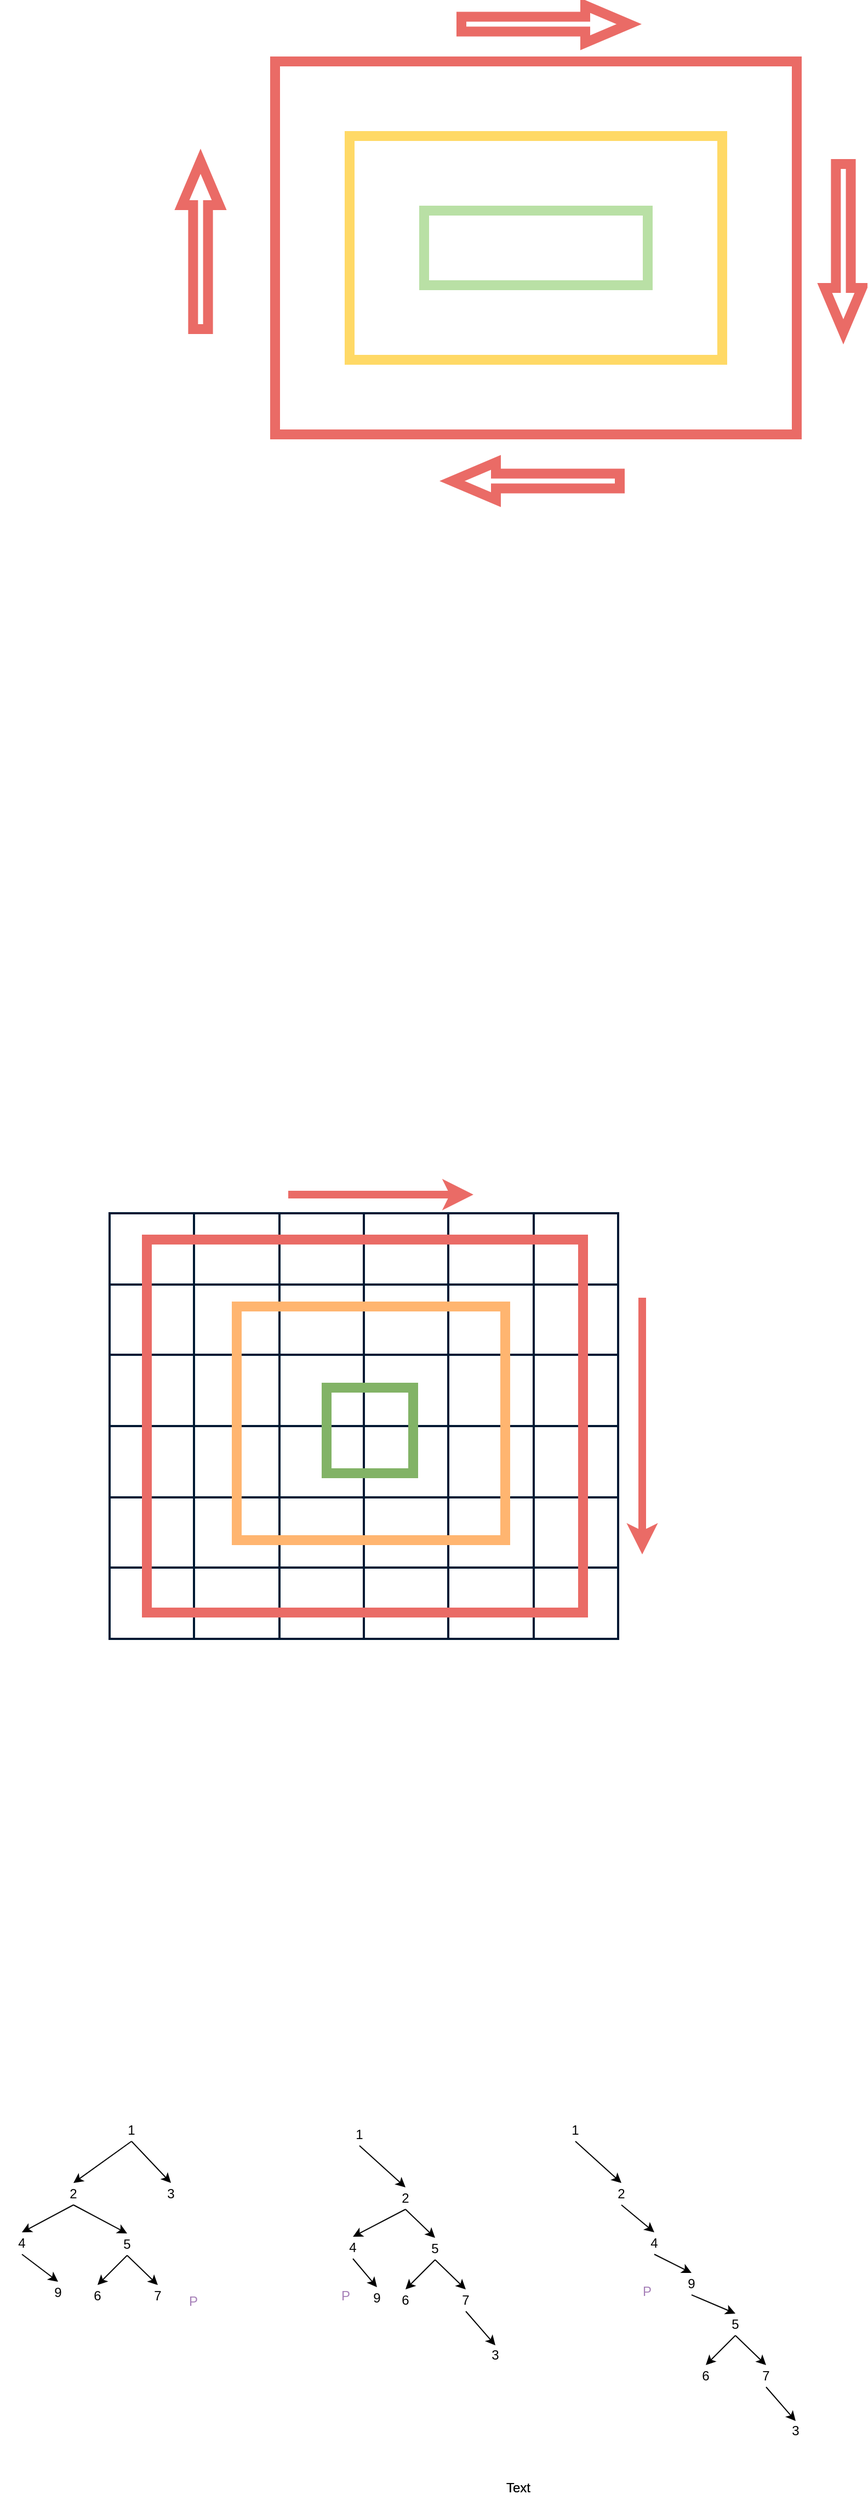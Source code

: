 <mxfile version="15.2.9" type="github">
  <diagram id="U9qS648LNUdXtWwY6QcD" name="Page-1">
    <mxGraphModel dx="1038" dy="547" grid="0" gridSize="17" guides="1" tooltips="1" connect="1" arrows="1" fold="1" page="1" pageScale="1" pageWidth="827" pageHeight="1169" math="0" shadow="0">
      <root>
        <mxCell id="0" />
        <mxCell id="1" parent="0" />
        <mxCell id="KkrfMwuoCl2bvRBsmuHm-3" value="" style="rounded=0;whiteSpace=wrap;html=1;fillColor=none;strokeWidth=9;strokeColor=#EA6B66;" parent="1" vertex="1">
          <mxGeometry x="306" y="170" width="476" height="340" as="geometry" />
        </mxCell>
        <mxCell id="KkrfMwuoCl2bvRBsmuHm-4" value="" style="rounded=0;whiteSpace=wrap;html=1;fillColor=none;strokeWidth=9;strokeColor=#FFD966;" parent="1" vertex="1">
          <mxGeometry x="374" y="238" width="340" height="204" as="geometry" />
        </mxCell>
        <mxCell id="KkrfMwuoCl2bvRBsmuHm-5" value="" style="rounded=0;whiteSpace=wrap;html=1;fillColor=none;strokeWidth=9;strokeColor=#B9E0A5;" parent="1" vertex="1">
          <mxGeometry x="442" y="306" width="204" height="68" as="geometry" />
        </mxCell>
        <mxCell id="KkrfMwuoCl2bvRBsmuHm-6" value="" style="html=1;shadow=0;dashed=0;align=center;verticalAlign=middle;shape=mxgraph.arrows2.arrow;dy=0.6;dx=40;notch=0;strokeWidth=9;fillColor=none;strokeColor=#EA6B66;" parent="1" vertex="1">
          <mxGeometry x="476" y="119" width="153" height="34" as="geometry" />
        </mxCell>
        <mxCell id="KkrfMwuoCl2bvRBsmuHm-7" value="" style="html=1;shadow=0;dashed=0;align=center;verticalAlign=middle;shape=mxgraph.arrows2.arrow;dy=0.6;dx=40;notch=0;strokeWidth=9;fillColor=none;strokeColor=#EA6B66;rotation=90;" parent="1" vertex="1">
          <mxGeometry x="748" y="323" width="153" height="34" as="geometry" />
        </mxCell>
        <mxCell id="KkrfMwuoCl2bvRBsmuHm-8" value="" style="html=1;shadow=0;dashed=0;align=center;verticalAlign=middle;shape=mxgraph.arrows2.arrow;dy=0.6;dx=40;notch=0;strokeWidth=9;fillColor=none;strokeColor=#EA6B66;rotation=90;direction=south;" parent="1" vertex="1">
          <mxGeometry x="527" y="476" width="34" height="153" as="geometry" />
        </mxCell>
        <mxCell id="KkrfMwuoCl2bvRBsmuHm-9" value="" style="html=1;shadow=0;dashed=0;align=center;verticalAlign=middle;shape=mxgraph.arrows2.arrow;dy=0.6;dx=40;notch=0;strokeWidth=9;fillColor=none;strokeColor=#EA6B66;rotation=-180;direction=south;" parent="1" vertex="1">
          <mxGeometry x="221" y="261" width="34" height="153" as="geometry" />
        </mxCell>
        <mxCell id="KkrfMwuoCl2bvRBsmuHm-11" value="" style="shape=table;html=1;whiteSpace=wrap;startSize=0;container=1;collapsible=0;childLayout=tableLayout;strokeWidth=2;fillColor=none;strokeColor=#001933;" parent="1" vertex="1">
          <mxGeometry x="155" y="1220" width="232" height="194" as="geometry" />
        </mxCell>
        <mxCell id="KkrfMwuoCl2bvRBsmuHm-12" value="" style="shape=partialRectangle;html=1;whiteSpace=wrap;collapsible=0;dropTarget=0;pointerEvents=0;fillColor=none;top=0;left=0;bottom=0;right=0;points=[[0,0.5],[1,0.5]];portConstraint=eastwest;" parent="KkrfMwuoCl2bvRBsmuHm-11" vertex="1">
          <mxGeometry width="232" height="65" as="geometry" />
        </mxCell>
        <mxCell id="KkrfMwuoCl2bvRBsmuHm-13" value="" style="shape=partialRectangle;html=1;whiteSpace=wrap;connectable=0;fillColor=none;top=0;left=0;bottom=0;right=0;overflow=hidden;pointerEvents=1;" parent="KkrfMwuoCl2bvRBsmuHm-12" vertex="1">
          <mxGeometry width="77" height="65" as="geometry" />
        </mxCell>
        <mxCell id="KkrfMwuoCl2bvRBsmuHm-14" value="" style="shape=partialRectangle;html=1;whiteSpace=wrap;connectable=0;fillColor=none;top=0;left=0;bottom=0;right=0;overflow=hidden;pointerEvents=1;" parent="KkrfMwuoCl2bvRBsmuHm-12" vertex="1">
          <mxGeometry x="77" width="78" height="65" as="geometry" />
        </mxCell>
        <mxCell id="KkrfMwuoCl2bvRBsmuHm-15" value="" style="shape=partialRectangle;html=1;whiteSpace=wrap;connectable=0;fillColor=none;top=0;left=0;bottom=0;right=0;overflow=hidden;pointerEvents=1;" parent="KkrfMwuoCl2bvRBsmuHm-12" vertex="1">
          <mxGeometry x="155" width="77" height="65" as="geometry" />
        </mxCell>
        <mxCell id="KkrfMwuoCl2bvRBsmuHm-16" value="" style="shape=partialRectangle;html=1;whiteSpace=wrap;collapsible=0;dropTarget=0;pointerEvents=0;fillColor=none;top=0;left=0;bottom=0;right=0;points=[[0,0.5],[1,0.5]];portConstraint=eastwest;" parent="KkrfMwuoCl2bvRBsmuHm-11" vertex="1">
          <mxGeometry y="65" width="232" height="64" as="geometry" />
        </mxCell>
        <mxCell id="KkrfMwuoCl2bvRBsmuHm-17" value="" style="shape=partialRectangle;html=1;whiteSpace=wrap;connectable=0;fillColor=none;top=0;left=0;bottom=0;right=0;overflow=hidden;pointerEvents=1;" parent="KkrfMwuoCl2bvRBsmuHm-16" vertex="1">
          <mxGeometry width="77" height="64" as="geometry" />
        </mxCell>
        <mxCell id="KkrfMwuoCl2bvRBsmuHm-18" value="" style="shape=partialRectangle;html=1;whiteSpace=wrap;connectable=0;fillColor=none;top=0;left=0;bottom=0;right=0;overflow=hidden;pointerEvents=1;" parent="KkrfMwuoCl2bvRBsmuHm-16" vertex="1">
          <mxGeometry x="77" width="78" height="64" as="geometry" />
        </mxCell>
        <mxCell id="KkrfMwuoCl2bvRBsmuHm-19" value="" style="shape=partialRectangle;html=1;whiteSpace=wrap;connectable=0;fillColor=none;top=0;left=0;bottom=0;right=0;overflow=hidden;pointerEvents=1;" parent="KkrfMwuoCl2bvRBsmuHm-16" vertex="1">
          <mxGeometry x="155" width="77" height="64" as="geometry" />
        </mxCell>
        <mxCell id="KkrfMwuoCl2bvRBsmuHm-20" value="" style="shape=partialRectangle;html=1;whiteSpace=wrap;collapsible=0;dropTarget=0;pointerEvents=0;fillColor=none;top=0;left=0;bottom=0;right=0;points=[[0,0.5],[1,0.5]];portConstraint=eastwest;" parent="KkrfMwuoCl2bvRBsmuHm-11" vertex="1">
          <mxGeometry y="129" width="232" height="65" as="geometry" />
        </mxCell>
        <mxCell id="KkrfMwuoCl2bvRBsmuHm-21" value="" style="shape=partialRectangle;html=1;whiteSpace=wrap;connectable=0;fillColor=none;top=0;left=0;bottom=0;right=0;overflow=hidden;pointerEvents=1;" parent="KkrfMwuoCl2bvRBsmuHm-20" vertex="1">
          <mxGeometry width="77" height="65" as="geometry" />
        </mxCell>
        <mxCell id="KkrfMwuoCl2bvRBsmuHm-22" value="" style="shape=partialRectangle;html=1;whiteSpace=wrap;connectable=0;fillColor=none;top=0;left=0;bottom=0;right=0;overflow=hidden;pointerEvents=1;" parent="KkrfMwuoCl2bvRBsmuHm-20" vertex="1">
          <mxGeometry x="77" width="78" height="65" as="geometry" />
        </mxCell>
        <mxCell id="KkrfMwuoCl2bvRBsmuHm-23" value="" style="shape=partialRectangle;html=1;whiteSpace=wrap;connectable=0;fillColor=none;top=0;left=0;bottom=0;right=0;overflow=hidden;pointerEvents=1;" parent="KkrfMwuoCl2bvRBsmuHm-20" vertex="1">
          <mxGeometry x="155" width="77" height="65" as="geometry" />
        </mxCell>
        <mxCell id="KkrfMwuoCl2bvRBsmuHm-24" value="" style="shape=table;html=1;whiteSpace=wrap;startSize=0;container=1;collapsible=0;childLayout=tableLayout;strokeWidth=2;fillColor=none;strokeColor=#001933;" parent="1" vertex="1">
          <mxGeometry x="387" y="1220" width="232" height="194" as="geometry" />
        </mxCell>
        <mxCell id="KkrfMwuoCl2bvRBsmuHm-25" value="" style="shape=partialRectangle;html=1;whiteSpace=wrap;collapsible=0;dropTarget=0;pointerEvents=0;fillColor=none;top=0;left=0;bottom=0;right=0;points=[[0,0.5],[1,0.5]];portConstraint=eastwest;" parent="KkrfMwuoCl2bvRBsmuHm-24" vertex="1">
          <mxGeometry width="232" height="65" as="geometry" />
        </mxCell>
        <mxCell id="KkrfMwuoCl2bvRBsmuHm-26" value="" style="shape=partialRectangle;html=1;whiteSpace=wrap;connectable=0;fillColor=none;top=0;left=0;bottom=0;right=0;overflow=hidden;pointerEvents=1;" parent="KkrfMwuoCl2bvRBsmuHm-25" vertex="1">
          <mxGeometry width="77" height="65" as="geometry" />
        </mxCell>
        <mxCell id="KkrfMwuoCl2bvRBsmuHm-27" value="" style="shape=partialRectangle;html=1;whiteSpace=wrap;connectable=0;fillColor=none;top=0;left=0;bottom=0;right=0;overflow=hidden;pointerEvents=1;" parent="KkrfMwuoCl2bvRBsmuHm-25" vertex="1">
          <mxGeometry x="77" width="78" height="65" as="geometry" />
        </mxCell>
        <mxCell id="KkrfMwuoCl2bvRBsmuHm-28" value="" style="shape=partialRectangle;html=1;whiteSpace=wrap;connectable=0;fillColor=none;top=0;left=0;bottom=0;right=0;overflow=hidden;pointerEvents=1;" parent="KkrfMwuoCl2bvRBsmuHm-25" vertex="1">
          <mxGeometry x="155" width="77" height="65" as="geometry" />
        </mxCell>
        <mxCell id="KkrfMwuoCl2bvRBsmuHm-29" value="" style="shape=partialRectangle;html=1;whiteSpace=wrap;collapsible=0;dropTarget=0;pointerEvents=0;fillColor=none;top=0;left=0;bottom=0;right=0;points=[[0,0.5],[1,0.5]];portConstraint=eastwest;" parent="KkrfMwuoCl2bvRBsmuHm-24" vertex="1">
          <mxGeometry y="65" width="232" height="64" as="geometry" />
        </mxCell>
        <mxCell id="KkrfMwuoCl2bvRBsmuHm-30" value="" style="shape=partialRectangle;html=1;whiteSpace=wrap;connectable=0;fillColor=none;top=0;left=0;bottom=0;right=0;overflow=hidden;pointerEvents=1;" parent="KkrfMwuoCl2bvRBsmuHm-29" vertex="1">
          <mxGeometry width="77" height="64" as="geometry" />
        </mxCell>
        <mxCell id="KkrfMwuoCl2bvRBsmuHm-31" value="" style="shape=partialRectangle;html=1;whiteSpace=wrap;connectable=0;fillColor=none;top=0;left=0;bottom=0;right=0;overflow=hidden;pointerEvents=1;" parent="KkrfMwuoCl2bvRBsmuHm-29" vertex="1">
          <mxGeometry x="77" width="78" height="64" as="geometry" />
        </mxCell>
        <mxCell id="KkrfMwuoCl2bvRBsmuHm-32" value="" style="shape=partialRectangle;html=1;whiteSpace=wrap;connectable=0;fillColor=none;top=0;left=0;bottom=0;right=0;overflow=hidden;pointerEvents=1;" parent="KkrfMwuoCl2bvRBsmuHm-29" vertex="1">
          <mxGeometry x="155" width="77" height="64" as="geometry" />
        </mxCell>
        <mxCell id="KkrfMwuoCl2bvRBsmuHm-33" value="" style="shape=partialRectangle;html=1;whiteSpace=wrap;collapsible=0;dropTarget=0;pointerEvents=0;fillColor=none;top=0;left=0;bottom=0;right=0;points=[[0,0.5],[1,0.5]];portConstraint=eastwest;" parent="KkrfMwuoCl2bvRBsmuHm-24" vertex="1">
          <mxGeometry y="129" width="232" height="65" as="geometry" />
        </mxCell>
        <mxCell id="KkrfMwuoCl2bvRBsmuHm-34" value="" style="shape=partialRectangle;html=1;whiteSpace=wrap;connectable=0;fillColor=none;top=0;left=0;bottom=0;right=0;overflow=hidden;pointerEvents=1;" parent="KkrfMwuoCl2bvRBsmuHm-33" vertex="1">
          <mxGeometry width="77" height="65" as="geometry" />
        </mxCell>
        <mxCell id="KkrfMwuoCl2bvRBsmuHm-35" value="" style="shape=partialRectangle;html=1;whiteSpace=wrap;connectable=0;fillColor=none;top=0;left=0;bottom=0;right=0;overflow=hidden;pointerEvents=1;" parent="KkrfMwuoCl2bvRBsmuHm-33" vertex="1">
          <mxGeometry x="77" width="78" height="65" as="geometry" />
        </mxCell>
        <mxCell id="KkrfMwuoCl2bvRBsmuHm-36" value="" style="shape=partialRectangle;html=1;whiteSpace=wrap;connectable=0;fillColor=none;top=0;left=0;bottom=0;right=0;overflow=hidden;pointerEvents=1;" parent="KkrfMwuoCl2bvRBsmuHm-33" vertex="1">
          <mxGeometry x="155" width="77" height="65" as="geometry" />
        </mxCell>
        <mxCell id="KkrfMwuoCl2bvRBsmuHm-37" value="" style="shape=table;html=1;whiteSpace=wrap;startSize=0;container=1;collapsible=0;childLayout=tableLayout;strokeWidth=2;fillColor=none;strokeColor=#001933;" parent="1" vertex="1">
          <mxGeometry x="155" y="1414" width="232" height="194" as="geometry" />
        </mxCell>
        <mxCell id="KkrfMwuoCl2bvRBsmuHm-38" value="" style="shape=partialRectangle;html=1;whiteSpace=wrap;collapsible=0;dropTarget=0;pointerEvents=0;fillColor=none;top=0;left=0;bottom=0;right=0;points=[[0,0.5],[1,0.5]];portConstraint=eastwest;" parent="KkrfMwuoCl2bvRBsmuHm-37" vertex="1">
          <mxGeometry width="232" height="65" as="geometry" />
        </mxCell>
        <mxCell id="KkrfMwuoCl2bvRBsmuHm-39" value="" style="shape=partialRectangle;html=1;whiteSpace=wrap;connectable=0;fillColor=none;top=0;left=0;bottom=0;right=0;overflow=hidden;pointerEvents=1;" parent="KkrfMwuoCl2bvRBsmuHm-38" vertex="1">
          <mxGeometry width="77" height="65" as="geometry" />
        </mxCell>
        <mxCell id="KkrfMwuoCl2bvRBsmuHm-40" value="" style="shape=partialRectangle;html=1;whiteSpace=wrap;connectable=0;fillColor=none;top=0;left=0;bottom=0;right=0;overflow=hidden;pointerEvents=1;" parent="KkrfMwuoCl2bvRBsmuHm-38" vertex="1">
          <mxGeometry x="77" width="78" height="65" as="geometry" />
        </mxCell>
        <mxCell id="KkrfMwuoCl2bvRBsmuHm-41" value="" style="shape=partialRectangle;html=1;whiteSpace=wrap;connectable=0;fillColor=none;top=0;left=0;bottom=0;right=0;overflow=hidden;pointerEvents=1;" parent="KkrfMwuoCl2bvRBsmuHm-38" vertex="1">
          <mxGeometry x="155" width="77" height="65" as="geometry" />
        </mxCell>
        <mxCell id="KkrfMwuoCl2bvRBsmuHm-42" value="" style="shape=partialRectangle;html=1;whiteSpace=wrap;collapsible=0;dropTarget=0;pointerEvents=0;fillColor=none;top=0;left=0;bottom=0;right=0;points=[[0,0.5],[1,0.5]];portConstraint=eastwest;" parent="KkrfMwuoCl2bvRBsmuHm-37" vertex="1">
          <mxGeometry y="65" width="232" height="64" as="geometry" />
        </mxCell>
        <mxCell id="KkrfMwuoCl2bvRBsmuHm-43" value="" style="shape=partialRectangle;html=1;whiteSpace=wrap;connectable=0;fillColor=none;top=0;left=0;bottom=0;right=0;overflow=hidden;pointerEvents=1;" parent="KkrfMwuoCl2bvRBsmuHm-42" vertex="1">
          <mxGeometry width="77" height="64" as="geometry" />
        </mxCell>
        <mxCell id="KkrfMwuoCl2bvRBsmuHm-44" value="" style="shape=partialRectangle;html=1;whiteSpace=wrap;connectable=0;fillColor=none;top=0;left=0;bottom=0;right=0;overflow=hidden;pointerEvents=1;" parent="KkrfMwuoCl2bvRBsmuHm-42" vertex="1">
          <mxGeometry x="77" width="78" height="64" as="geometry" />
        </mxCell>
        <mxCell id="KkrfMwuoCl2bvRBsmuHm-45" value="" style="shape=partialRectangle;html=1;whiteSpace=wrap;connectable=0;fillColor=none;top=0;left=0;bottom=0;right=0;overflow=hidden;pointerEvents=1;" parent="KkrfMwuoCl2bvRBsmuHm-42" vertex="1">
          <mxGeometry x="155" width="77" height="64" as="geometry" />
        </mxCell>
        <mxCell id="KkrfMwuoCl2bvRBsmuHm-46" value="" style="shape=partialRectangle;html=1;whiteSpace=wrap;collapsible=0;dropTarget=0;pointerEvents=0;fillColor=none;top=0;left=0;bottom=0;right=0;points=[[0,0.5],[1,0.5]];portConstraint=eastwest;" parent="KkrfMwuoCl2bvRBsmuHm-37" vertex="1">
          <mxGeometry y="129" width="232" height="65" as="geometry" />
        </mxCell>
        <mxCell id="KkrfMwuoCl2bvRBsmuHm-47" value="" style="shape=partialRectangle;html=1;whiteSpace=wrap;connectable=0;fillColor=none;top=0;left=0;bottom=0;right=0;overflow=hidden;pointerEvents=1;" parent="KkrfMwuoCl2bvRBsmuHm-46" vertex="1">
          <mxGeometry width="77" height="65" as="geometry" />
        </mxCell>
        <mxCell id="KkrfMwuoCl2bvRBsmuHm-48" value="" style="shape=partialRectangle;html=1;whiteSpace=wrap;connectable=0;fillColor=none;top=0;left=0;bottom=0;right=0;overflow=hidden;pointerEvents=1;" parent="KkrfMwuoCl2bvRBsmuHm-46" vertex="1">
          <mxGeometry x="77" width="78" height="65" as="geometry" />
        </mxCell>
        <mxCell id="KkrfMwuoCl2bvRBsmuHm-49" value="" style="shape=partialRectangle;html=1;whiteSpace=wrap;connectable=0;fillColor=none;top=0;left=0;bottom=0;right=0;overflow=hidden;pointerEvents=1;" parent="KkrfMwuoCl2bvRBsmuHm-46" vertex="1">
          <mxGeometry x="155" width="77" height="65" as="geometry" />
        </mxCell>
        <mxCell id="KkrfMwuoCl2bvRBsmuHm-50" value="" style="shape=table;html=1;whiteSpace=wrap;startSize=0;container=1;collapsible=0;childLayout=tableLayout;strokeWidth=2;fillColor=none;strokeColor=#001933;" parent="1" vertex="1">
          <mxGeometry x="387" y="1414" width="232" height="194" as="geometry" />
        </mxCell>
        <mxCell id="KkrfMwuoCl2bvRBsmuHm-51" value="" style="shape=partialRectangle;html=1;whiteSpace=wrap;collapsible=0;dropTarget=0;pointerEvents=0;fillColor=none;top=0;left=0;bottom=0;right=0;points=[[0,0.5],[1,0.5]];portConstraint=eastwest;" parent="KkrfMwuoCl2bvRBsmuHm-50" vertex="1">
          <mxGeometry width="232" height="65" as="geometry" />
        </mxCell>
        <mxCell id="KkrfMwuoCl2bvRBsmuHm-52" value="" style="shape=partialRectangle;html=1;whiteSpace=wrap;connectable=0;fillColor=none;top=0;left=0;bottom=0;right=0;overflow=hidden;pointerEvents=1;" parent="KkrfMwuoCl2bvRBsmuHm-51" vertex="1">
          <mxGeometry width="77" height="65" as="geometry" />
        </mxCell>
        <mxCell id="KkrfMwuoCl2bvRBsmuHm-53" value="" style="shape=partialRectangle;html=1;whiteSpace=wrap;connectable=0;fillColor=none;top=0;left=0;bottom=0;right=0;overflow=hidden;pointerEvents=1;" parent="KkrfMwuoCl2bvRBsmuHm-51" vertex="1">
          <mxGeometry x="77" width="78" height="65" as="geometry" />
        </mxCell>
        <mxCell id="KkrfMwuoCl2bvRBsmuHm-54" value="" style="shape=partialRectangle;html=1;whiteSpace=wrap;connectable=0;fillColor=none;top=0;left=0;bottom=0;right=0;overflow=hidden;pointerEvents=1;" parent="KkrfMwuoCl2bvRBsmuHm-51" vertex="1">
          <mxGeometry x="155" width="77" height="65" as="geometry" />
        </mxCell>
        <mxCell id="KkrfMwuoCl2bvRBsmuHm-55" value="" style="shape=partialRectangle;html=1;whiteSpace=wrap;collapsible=0;dropTarget=0;pointerEvents=0;fillColor=none;top=0;left=0;bottom=0;right=0;points=[[0,0.5],[1,0.5]];portConstraint=eastwest;" parent="KkrfMwuoCl2bvRBsmuHm-50" vertex="1">
          <mxGeometry y="65" width="232" height="64" as="geometry" />
        </mxCell>
        <mxCell id="KkrfMwuoCl2bvRBsmuHm-56" value="" style="shape=partialRectangle;html=1;whiteSpace=wrap;connectable=0;fillColor=none;top=0;left=0;bottom=0;right=0;overflow=hidden;pointerEvents=1;" parent="KkrfMwuoCl2bvRBsmuHm-55" vertex="1">
          <mxGeometry width="77" height="64" as="geometry" />
        </mxCell>
        <mxCell id="KkrfMwuoCl2bvRBsmuHm-57" value="" style="shape=partialRectangle;html=1;whiteSpace=wrap;connectable=0;fillColor=none;top=0;left=0;bottom=0;right=0;overflow=hidden;pointerEvents=1;" parent="KkrfMwuoCl2bvRBsmuHm-55" vertex="1">
          <mxGeometry x="77" width="78" height="64" as="geometry" />
        </mxCell>
        <mxCell id="KkrfMwuoCl2bvRBsmuHm-58" value="" style="shape=partialRectangle;html=1;whiteSpace=wrap;connectable=0;fillColor=none;top=0;left=0;bottom=0;right=0;overflow=hidden;pointerEvents=1;" parent="KkrfMwuoCl2bvRBsmuHm-55" vertex="1">
          <mxGeometry x="155" width="77" height="64" as="geometry" />
        </mxCell>
        <mxCell id="KkrfMwuoCl2bvRBsmuHm-59" value="" style="shape=partialRectangle;html=1;whiteSpace=wrap;collapsible=0;dropTarget=0;pointerEvents=0;fillColor=none;top=0;left=0;bottom=0;right=0;points=[[0,0.5],[1,0.5]];portConstraint=eastwest;" parent="KkrfMwuoCl2bvRBsmuHm-50" vertex="1">
          <mxGeometry y="129" width="232" height="65" as="geometry" />
        </mxCell>
        <mxCell id="KkrfMwuoCl2bvRBsmuHm-60" value="" style="shape=partialRectangle;html=1;whiteSpace=wrap;connectable=0;fillColor=none;top=0;left=0;bottom=0;right=0;overflow=hidden;pointerEvents=1;" parent="KkrfMwuoCl2bvRBsmuHm-59" vertex="1">
          <mxGeometry width="77" height="65" as="geometry" />
        </mxCell>
        <mxCell id="KkrfMwuoCl2bvRBsmuHm-61" value="" style="shape=partialRectangle;html=1;whiteSpace=wrap;connectable=0;fillColor=none;top=0;left=0;bottom=0;right=0;overflow=hidden;pointerEvents=1;" parent="KkrfMwuoCl2bvRBsmuHm-59" vertex="1">
          <mxGeometry x="77" width="78" height="65" as="geometry" />
        </mxCell>
        <mxCell id="KkrfMwuoCl2bvRBsmuHm-62" value="" style="shape=partialRectangle;html=1;whiteSpace=wrap;connectable=0;fillColor=none;top=0;left=0;bottom=0;right=0;overflow=hidden;pointerEvents=1;" parent="KkrfMwuoCl2bvRBsmuHm-59" vertex="1">
          <mxGeometry x="155" width="77" height="65" as="geometry" />
        </mxCell>
        <mxCell id="KkrfMwuoCl2bvRBsmuHm-63" value="" style="rounded=0;whiteSpace=wrap;html=1;fillColor=none;strokeWidth=9;strokeColor=#EA6B66;" parent="1" vertex="1">
          <mxGeometry x="189" y="1244" width="398" height="340" as="geometry" />
        </mxCell>
        <mxCell id="KkrfMwuoCl2bvRBsmuHm-64" value="" style="rounded=0;whiteSpace=wrap;html=1;strokeWidth=9;fillColor=none;strokeColor=#FFB570;" parent="1" vertex="1">
          <mxGeometry x="271" y="1305" width="245" height="213" as="geometry" />
        </mxCell>
        <mxCell id="KkrfMwuoCl2bvRBsmuHm-65" value="" style="rounded=0;whiteSpace=wrap;html=1;strokeWidth=9;strokeColor=#82b366;fillColor=none;" parent="1" vertex="1">
          <mxGeometry x="353" y="1379" width="79" height="78" as="geometry" />
        </mxCell>
        <mxCell id="KkrfMwuoCl2bvRBsmuHm-66" value="" style="endArrow=classic;html=1;strokeColor=#EA6B66;strokeWidth=7;" parent="1" edge="1">
          <mxGeometry width="50" height="50" relative="1" as="geometry">
            <mxPoint x="318" y="1203" as="sourcePoint" />
            <mxPoint x="487" y="1203" as="targetPoint" />
          </mxGeometry>
        </mxCell>
        <mxCell id="KkrfMwuoCl2bvRBsmuHm-68" value="" style="endArrow=classic;html=1;strokeColor=#EA6B66;strokeWidth=7;" parent="1" edge="1">
          <mxGeometry width="50" height="50" relative="1" as="geometry">
            <mxPoint x="641" y="1297" as="sourcePoint" />
            <mxPoint x="641" y="1531" as="targetPoint" />
          </mxGeometry>
        </mxCell>
        <mxCell id="KplKHyqBT0ppSrYQ8UM7-11" style="edgeStyle=none;rounded=0;orthogonalLoop=1;jettySize=auto;html=1;exitX=0.5;exitY=1;exitDx=0;exitDy=0;entryX=0.5;entryY=0;entryDx=0;entryDy=0;" edge="1" parent="1" source="KplKHyqBT0ppSrYQ8UM7-1" target="KplKHyqBT0ppSrYQ8UM7-4">
          <mxGeometry relative="1" as="geometry" />
        </mxCell>
        <mxCell id="KplKHyqBT0ppSrYQ8UM7-1" value="1" style="text;html=1;strokeColor=none;fillColor=none;align=center;verticalAlign=middle;whiteSpace=wrap;rounded=0;" vertex="1" parent="1">
          <mxGeometry x="155" y="2046" width="40" height="20" as="geometry" />
        </mxCell>
        <mxCell id="KplKHyqBT0ppSrYQ8UM7-2" value="" style="endArrow=classic;html=1;exitX=0.5;exitY=1;exitDx=0;exitDy=0;entryX=0.5;entryY=0;entryDx=0;entryDy=0;" edge="1" parent="1" source="KplKHyqBT0ppSrYQ8UM7-1" target="KplKHyqBT0ppSrYQ8UM7-3">
          <mxGeometry width="50" height="50" relative="1" as="geometry">
            <mxPoint x="403" y="2305" as="sourcePoint" />
            <mxPoint x="152" y="2104" as="targetPoint" />
          </mxGeometry>
        </mxCell>
        <mxCell id="KplKHyqBT0ppSrYQ8UM7-9" style="rounded=0;orthogonalLoop=1;jettySize=auto;html=1;exitX=0.5;exitY=1;exitDx=0;exitDy=0;entryX=0.5;entryY=0;entryDx=0;entryDy=0;" edge="1" parent="1" source="KplKHyqBT0ppSrYQ8UM7-3" target="KplKHyqBT0ppSrYQ8UM7-5">
          <mxGeometry relative="1" as="geometry" />
        </mxCell>
        <mxCell id="KplKHyqBT0ppSrYQ8UM7-12" style="edgeStyle=none;rounded=0;orthogonalLoop=1;jettySize=auto;html=1;exitX=0.5;exitY=1;exitDx=0;exitDy=0;entryX=0.5;entryY=0;entryDx=0;entryDy=0;" edge="1" parent="1" source="KplKHyqBT0ppSrYQ8UM7-3" target="KplKHyqBT0ppSrYQ8UM7-6">
          <mxGeometry relative="1" as="geometry" />
        </mxCell>
        <mxCell id="KplKHyqBT0ppSrYQ8UM7-3" value="2" style="text;html=1;strokeColor=none;fillColor=none;align=center;verticalAlign=middle;whiteSpace=wrap;rounded=0;" vertex="1" parent="1">
          <mxGeometry x="102" y="2104" width="40" height="20" as="geometry" />
        </mxCell>
        <mxCell id="KplKHyqBT0ppSrYQ8UM7-4" value="3" style="text;html=1;strokeColor=none;fillColor=none;align=center;verticalAlign=middle;whiteSpace=wrap;rounded=0;" vertex="1" parent="1">
          <mxGeometry x="191" y="2104" width="40" height="20" as="geometry" />
        </mxCell>
        <mxCell id="KplKHyqBT0ppSrYQ8UM7-34" style="edgeStyle=none;rounded=0;orthogonalLoop=1;jettySize=auto;html=1;exitX=0.5;exitY=1;exitDx=0;exitDy=0;entryX=0.5;entryY=0;entryDx=0;entryDy=0;" edge="1" parent="1" source="KplKHyqBT0ppSrYQ8UM7-5" target="KplKHyqBT0ppSrYQ8UM7-33">
          <mxGeometry relative="1" as="geometry" />
        </mxCell>
        <mxCell id="KplKHyqBT0ppSrYQ8UM7-5" value="4&lt;span style=&quot;color: rgba(0 , 0 , 0 , 0) ; font-family: monospace ; font-size: 0px&quot;&gt;%3CmxGraphModel%3E%3Croot%3E%3CmxCell%20id%3D%220%22%2F%3E%3CmxCell%20id%3D%221%22%20parent%3D%220%22%2F%3E%3CmxCell%20id%3D%222%22%20value%3D%222%22%20style%3D%22text%3Bhtml%3D1%3BstrokeColor%3Dnone%3BfillColor%3Dnone%3Balign%3Dcenter%3BverticalAlign%3Dmiddle%3BwhiteSpace%3Dwrap%3Brounded%3D0%3B%22%20vertex%3D%221%22%20parent%3D%221%22%3E%3CmxGeometry%20x%3D%22244%22%20y%3D%222236%22%20width%3D%2240%22%20height%3D%2220%22%20as%3D%22geometry%22%2F%3E%3C%2FmxCell%3E%3C%2Froot%3E%3C%2FmxGraphModel%3E&lt;/span&gt;&lt;span style=&quot;color: rgba(0 , 0 , 0 , 0) ; font-family: monospace ; font-size: 0px&quot;&gt;%3CmxGraphModel%3E%3Croot%3E%3CmxCell%20id%3D%220%22%2F%3E%3CmxCell%20id%3D%221%22%20parent%3D%220%22%2F%3E%3CmxCell%20id%3D%222%22%20value%3D%222%22%20style%3D%22text%3Bhtml%3D1%3BstrokeColor%3Dnone%3BfillColor%3Dnone%3Balign%3Dcenter%3BverticalAlign%3Dmiddle%3BwhiteSpace%3Dwrap%3Brounded%3D0%3B%22%20vertex%3D%221%22%20parent%3D%221%22%3E%3CmxGeometry%20x%3D%22244%22%20y%3D%222236%22%20width%3D%2240%22%20height%3D%2220%22%20as%3D%22geometry%22%2F%3E%3C%2FmxCell%3E%3C%2Froot%3E%3C%2FmxGraphModel%3E&lt;/span&gt;" style="text;html=1;strokeColor=none;fillColor=none;align=center;verticalAlign=middle;whiteSpace=wrap;rounded=0;" vertex="1" parent="1">
          <mxGeometry x="55" y="2149" width="40" height="20" as="geometry" />
        </mxCell>
        <mxCell id="KplKHyqBT0ppSrYQ8UM7-13" style="edgeStyle=none;rounded=0;orthogonalLoop=1;jettySize=auto;html=1;exitX=0.5;exitY=1;exitDx=0;exitDy=0;entryX=0.5;entryY=0;entryDx=0;entryDy=0;" edge="1" parent="1" source="KplKHyqBT0ppSrYQ8UM7-6" target="KplKHyqBT0ppSrYQ8UM7-7">
          <mxGeometry relative="1" as="geometry" />
        </mxCell>
        <mxCell id="KplKHyqBT0ppSrYQ8UM7-14" style="edgeStyle=none;rounded=0;orthogonalLoop=1;jettySize=auto;html=1;exitX=0.5;exitY=1;exitDx=0;exitDy=0;entryX=0.5;entryY=0;entryDx=0;entryDy=0;" edge="1" parent="1" source="KplKHyqBT0ppSrYQ8UM7-6" target="KplKHyqBT0ppSrYQ8UM7-8">
          <mxGeometry relative="1" as="geometry" />
        </mxCell>
        <mxCell id="KplKHyqBT0ppSrYQ8UM7-6" value="5" style="text;html=1;strokeColor=none;fillColor=none;align=center;verticalAlign=middle;whiteSpace=wrap;rounded=0;" vertex="1" parent="1">
          <mxGeometry x="151" y="2150" width="40" height="20" as="geometry" />
        </mxCell>
        <mxCell id="KplKHyqBT0ppSrYQ8UM7-7" value="6" style="text;html=1;strokeColor=none;fillColor=none;align=center;verticalAlign=middle;whiteSpace=wrap;rounded=0;" vertex="1" parent="1">
          <mxGeometry x="124" y="2197" width="40" height="20" as="geometry" />
        </mxCell>
        <mxCell id="KplKHyqBT0ppSrYQ8UM7-8" value="7" style="text;html=1;strokeColor=none;fillColor=none;align=center;verticalAlign=middle;whiteSpace=wrap;rounded=0;" vertex="1" parent="1">
          <mxGeometry x="179" y="2197" width="40" height="20" as="geometry" />
        </mxCell>
        <mxCell id="KplKHyqBT0ppSrYQ8UM7-15" value="Text" style="text;html=1;strokeColor=none;fillColor=none;align=center;verticalAlign=middle;whiteSpace=wrap;rounded=0;" vertex="1" parent="1">
          <mxGeometry x="508" y="2372" width="40" height="20" as="geometry" />
        </mxCell>
        <mxCell id="KplKHyqBT0ppSrYQ8UM7-16" value="Text" style="text;html=1;strokeColor=none;fillColor=none;align=center;verticalAlign=middle;whiteSpace=wrap;rounded=0;" vertex="1" parent="1">
          <mxGeometry x="508" y="2372" width="40" height="20" as="geometry" />
        </mxCell>
        <mxCell id="KplKHyqBT0ppSrYQ8UM7-17" value="&lt;font color=&quot;#a680b8&quot;&gt;P&lt;/font&gt;" style="text;html=1;align=center;verticalAlign=middle;resizable=0;points=[];autosize=1;strokeColor=none;fillColor=none;" vertex="1" parent="1">
          <mxGeometry x="222" y="2203" width="18" height="18" as="geometry" />
        </mxCell>
        <mxCell id="KplKHyqBT0ppSrYQ8UM7-19" value="1" style="text;html=1;strokeColor=none;fillColor=none;align=center;verticalAlign=middle;whiteSpace=wrap;rounded=0;" vertex="1" parent="1">
          <mxGeometry x="363" y="2050" width="40" height="20" as="geometry" />
        </mxCell>
        <mxCell id="KplKHyqBT0ppSrYQ8UM7-20" value="" style="endArrow=classic;html=1;exitX=0.5;exitY=1;exitDx=0;exitDy=0;entryX=0.5;entryY=0;entryDx=0;entryDy=0;" edge="1" parent="1" source="KplKHyqBT0ppSrYQ8UM7-19" target="KplKHyqBT0ppSrYQ8UM7-23">
          <mxGeometry width="50" height="50" relative="1" as="geometry">
            <mxPoint x="611" y="2309" as="sourcePoint" />
            <mxPoint x="360" y="2108" as="targetPoint" />
          </mxGeometry>
        </mxCell>
        <mxCell id="KplKHyqBT0ppSrYQ8UM7-21" style="rounded=0;orthogonalLoop=1;jettySize=auto;html=1;exitX=0.5;exitY=1;exitDx=0;exitDy=0;entryX=0.5;entryY=0;entryDx=0;entryDy=0;" edge="1" parent="1" source="KplKHyqBT0ppSrYQ8UM7-23" target="KplKHyqBT0ppSrYQ8UM7-24">
          <mxGeometry relative="1" as="geometry" />
        </mxCell>
        <mxCell id="KplKHyqBT0ppSrYQ8UM7-22" style="edgeStyle=none;rounded=0;orthogonalLoop=1;jettySize=auto;html=1;exitX=0.5;exitY=1;exitDx=0;exitDy=0;entryX=0.5;entryY=0;entryDx=0;entryDy=0;" edge="1" parent="1" source="KplKHyqBT0ppSrYQ8UM7-23" target="KplKHyqBT0ppSrYQ8UM7-27">
          <mxGeometry relative="1" as="geometry" />
        </mxCell>
        <mxCell id="KplKHyqBT0ppSrYQ8UM7-23" value="2" style="text;html=1;strokeColor=none;fillColor=none;align=center;verticalAlign=middle;whiteSpace=wrap;rounded=0;" vertex="1" parent="1">
          <mxGeometry x="405" y="2108" width="40" height="20" as="geometry" />
        </mxCell>
        <mxCell id="KplKHyqBT0ppSrYQ8UM7-24" value="4&lt;span style=&quot;color: rgba(0 , 0 , 0 , 0) ; font-family: monospace ; font-size: 0px&quot;&gt;%3CmxGraphModel%3E%3Croot%3E%3CmxCell%20id%3D%220%22%2F%3E%3CmxCell%20id%3D%221%22%20parent%3D%220%22%2F%3E%3CmxCell%20id%3D%222%22%20value%3D%222%22%20style%3D%22text%3Bhtml%3D1%3BstrokeColor%3Dnone%3BfillColor%3Dnone%3Balign%3Dcenter%3BverticalAlign%3Dmiddle%3BwhiteSpace%3Dwrap%3Brounded%3D0%3B%22%20vertex%3D%221%22%20parent%3D%221%22%3E%3CmxGeometry%20x%3D%22244%22%20y%3D%222236%22%20width%3D%2240%22%20height%3D%2220%22%20as%3D%22geometry%22%2F%3E%3C%2FmxCell%3E%3C%2Froot%3E%3C%2FmxGraphModel%3E&lt;/span&gt;&lt;span style=&quot;color: rgba(0 , 0 , 0 , 0) ; font-family: monospace ; font-size: 0px&quot;&gt;%3CmxGraphModel%3E%3Croot%3E%3CmxCell%20id%3D%220%22%2F%3E%3CmxCell%20id%3D%221%22%20parent%3D%220%22%2F%3E%3CmxCell%20id%3D%222%22%20value%3D%222%22%20style%3D%22text%3Bhtml%3D1%3BstrokeColor%3Dnone%3BfillColor%3Dnone%3Balign%3Dcenter%3BverticalAlign%3Dmiddle%3BwhiteSpace%3Dwrap%3Brounded%3D0%3B%22%20vertex%3D%221%22%20parent%3D%221%22%3E%3CmxGeometry%20x%3D%22244%22%20y%3D%222236%22%20width%3D%2240%22%20height%3D%2220%22%20as%3D%22geometry%22%2F%3E%3C%2FmxCell%3E%3C%2Froot%3E%3C%2FmxGraphModel%3E&lt;/span&gt;" style="text;html=1;strokeColor=none;fillColor=none;align=center;verticalAlign=middle;whiteSpace=wrap;rounded=0;" vertex="1" parent="1">
          <mxGeometry x="357" y="2153" width="40" height="20" as="geometry" />
        </mxCell>
        <mxCell id="KplKHyqBT0ppSrYQ8UM7-25" style="edgeStyle=none;rounded=0;orthogonalLoop=1;jettySize=auto;html=1;exitX=0.5;exitY=1;exitDx=0;exitDy=0;entryX=0.5;entryY=0;entryDx=0;entryDy=0;" edge="1" parent="1" source="KplKHyqBT0ppSrYQ8UM7-27" target="KplKHyqBT0ppSrYQ8UM7-28">
          <mxGeometry relative="1" as="geometry" />
        </mxCell>
        <mxCell id="KplKHyqBT0ppSrYQ8UM7-26" style="edgeStyle=none;rounded=0;orthogonalLoop=1;jettySize=auto;html=1;exitX=0.5;exitY=1;exitDx=0;exitDy=0;entryX=0.5;entryY=0;entryDx=0;entryDy=0;" edge="1" parent="1" source="KplKHyqBT0ppSrYQ8UM7-27" target="KplKHyqBT0ppSrYQ8UM7-29">
          <mxGeometry relative="1" as="geometry" />
        </mxCell>
        <mxCell id="KplKHyqBT0ppSrYQ8UM7-27" value="5" style="text;html=1;strokeColor=none;fillColor=none;align=center;verticalAlign=middle;whiteSpace=wrap;rounded=0;" vertex="1" parent="1">
          <mxGeometry x="432" y="2154" width="40" height="20" as="geometry" />
        </mxCell>
        <mxCell id="KplKHyqBT0ppSrYQ8UM7-28" value="6" style="text;html=1;strokeColor=none;fillColor=none;align=center;verticalAlign=middle;whiteSpace=wrap;rounded=0;" vertex="1" parent="1">
          <mxGeometry x="405" y="2201" width="40" height="20" as="geometry" />
        </mxCell>
        <mxCell id="KplKHyqBT0ppSrYQ8UM7-31" style="edgeStyle=none;rounded=0;orthogonalLoop=1;jettySize=auto;html=1;exitX=0.5;exitY=1;exitDx=0;exitDy=0;entryX=0.5;entryY=0;entryDx=0;entryDy=0;" edge="1" parent="1" source="KplKHyqBT0ppSrYQ8UM7-29" target="KplKHyqBT0ppSrYQ8UM7-30">
          <mxGeometry relative="1" as="geometry">
            <mxPoint x="476" y="2234" as="sourcePoint" />
          </mxGeometry>
        </mxCell>
        <mxCell id="KplKHyqBT0ppSrYQ8UM7-29" value="7" style="text;html=1;strokeColor=none;fillColor=none;align=center;verticalAlign=middle;whiteSpace=wrap;rounded=0;" vertex="1" parent="1">
          <mxGeometry x="460" y="2201" width="40" height="20" as="geometry" />
        </mxCell>
        <mxCell id="KplKHyqBT0ppSrYQ8UM7-30" value="3" style="text;html=1;strokeColor=none;fillColor=none;align=center;verticalAlign=middle;whiteSpace=wrap;rounded=0;" vertex="1" parent="1">
          <mxGeometry x="489" y="2252" width="36" height="17" as="geometry" />
        </mxCell>
        <mxCell id="KplKHyqBT0ppSrYQ8UM7-33" value="9" style="text;html=1;strokeColor=none;fillColor=none;align=center;verticalAlign=middle;whiteSpace=wrap;rounded=0;" vertex="1" parent="1">
          <mxGeometry x="88" y="2194" width="40" height="20" as="geometry" />
        </mxCell>
        <mxCell id="KplKHyqBT0ppSrYQ8UM7-35" style="edgeStyle=none;rounded=0;orthogonalLoop=1;jettySize=auto;html=1;exitX=0.5;exitY=1;exitDx=0;exitDy=0;entryX=0.5;entryY=0;entryDx=0;entryDy=0;" edge="1" parent="1" target="KplKHyqBT0ppSrYQ8UM7-36" source="KplKHyqBT0ppSrYQ8UM7-24">
          <mxGeometry relative="1" as="geometry">
            <mxPoint x="366" y="2174" as="sourcePoint" />
          </mxGeometry>
        </mxCell>
        <mxCell id="KplKHyqBT0ppSrYQ8UM7-36" value="9" style="text;html=1;strokeColor=none;fillColor=none;align=center;verticalAlign=middle;whiteSpace=wrap;rounded=0;" vertex="1" parent="1">
          <mxGeometry x="379" y="2199" width="40" height="20" as="geometry" />
        </mxCell>
        <mxCell id="KplKHyqBT0ppSrYQ8UM7-37" value="&lt;font color=&quot;#a680b8&quot;&gt;P&lt;/font&gt;" style="text;html=1;align=center;verticalAlign=middle;resizable=0;points=[];autosize=1;strokeColor=none;fillColor=none;" vertex="1" parent="1">
          <mxGeometry x="361" y="2198" width="18" height="18" as="geometry" />
        </mxCell>
        <mxCell id="KplKHyqBT0ppSrYQ8UM7-38" value="1" style="text;html=1;strokeColor=none;fillColor=none;align=center;verticalAlign=middle;whiteSpace=wrap;rounded=0;" vertex="1" parent="1">
          <mxGeometry x="560" y="2046" width="40" height="20" as="geometry" />
        </mxCell>
        <mxCell id="KplKHyqBT0ppSrYQ8UM7-39" value="" style="endArrow=classic;html=1;exitX=0.5;exitY=1;exitDx=0;exitDy=0;entryX=0.5;entryY=0;entryDx=0;entryDy=0;" edge="1" parent="1" source="KplKHyqBT0ppSrYQ8UM7-38" target="KplKHyqBT0ppSrYQ8UM7-42">
          <mxGeometry width="50" height="50" relative="1" as="geometry">
            <mxPoint x="808" y="2305" as="sourcePoint" />
            <mxPoint x="557" y="2104" as="targetPoint" />
          </mxGeometry>
        </mxCell>
        <mxCell id="KplKHyqBT0ppSrYQ8UM7-40" style="rounded=0;orthogonalLoop=1;jettySize=auto;html=1;exitX=0.5;exitY=1;exitDx=0;exitDy=0;entryX=0.5;entryY=0;entryDx=0;entryDy=0;" edge="1" parent="1" source="KplKHyqBT0ppSrYQ8UM7-42" target="KplKHyqBT0ppSrYQ8UM7-43">
          <mxGeometry relative="1" as="geometry" />
        </mxCell>
        <mxCell id="KplKHyqBT0ppSrYQ8UM7-42" value="2" style="text;html=1;strokeColor=none;fillColor=none;align=center;verticalAlign=middle;whiteSpace=wrap;rounded=0;" vertex="1" parent="1">
          <mxGeometry x="602" y="2104" width="40" height="20" as="geometry" />
        </mxCell>
        <mxCell id="KplKHyqBT0ppSrYQ8UM7-43" value="4&lt;span style=&quot;color: rgba(0 , 0 , 0 , 0) ; font-family: monospace ; font-size: 0px&quot;&gt;%3CmxGraphModel%3E%3Croot%3E%3CmxCell%20id%3D%220%22%2F%3E%3CmxCell%20id%3D%221%22%20parent%3D%220%22%2F%3E%3CmxCell%20id%3D%222%22%20value%3D%222%22%20style%3D%22text%3Bhtml%3D1%3BstrokeColor%3Dnone%3BfillColor%3Dnone%3Balign%3Dcenter%3BverticalAlign%3Dmiddle%3BwhiteSpace%3Dwrap%3Brounded%3D0%3B%22%20vertex%3D%221%22%20parent%3D%221%22%3E%3CmxGeometry%20x%3D%22244%22%20y%3D%222236%22%20width%3D%2240%22%20height%3D%2220%22%20as%3D%22geometry%22%2F%3E%3C%2FmxCell%3E%3C%2Froot%3E%3C%2FmxGraphModel%3E&lt;/span&gt;&lt;span style=&quot;color: rgba(0 , 0 , 0 , 0) ; font-family: monospace ; font-size: 0px&quot;&gt;%3CmxGraphModel%3E%3Croot%3E%3CmxCell%20id%3D%220%22%2F%3E%3CmxCell%20id%3D%221%22%20parent%3D%220%22%2F%3E%3CmxCell%20id%3D%222%22%20value%3D%222%22%20style%3D%22text%3Bhtml%3D1%3BstrokeColor%3Dnone%3BfillColor%3Dnone%3Balign%3Dcenter%3BverticalAlign%3Dmiddle%3BwhiteSpace%3Dwrap%3Brounded%3D0%3B%22%20vertex%3D%221%22%20parent%3D%221%22%3E%3CmxGeometry%20x%3D%22244%22%20y%3D%222236%22%20width%3D%2240%22%20height%3D%2220%22%20as%3D%22geometry%22%2F%3E%3C%2FmxCell%3E%3C%2Froot%3E%3C%2FmxGraphModel%3E&lt;/span&gt;" style="text;html=1;strokeColor=none;fillColor=none;align=center;verticalAlign=middle;whiteSpace=wrap;rounded=0;" vertex="1" parent="1">
          <mxGeometry x="632" y="2149" width="40" height="20" as="geometry" />
        </mxCell>
        <mxCell id="KplKHyqBT0ppSrYQ8UM7-47" value="6" style="text;html=1;strokeColor=none;fillColor=none;align=center;verticalAlign=middle;whiteSpace=wrap;rounded=0;" vertex="1" parent="1">
          <mxGeometry x="679" y="2270" width="40" height="20" as="geometry" />
        </mxCell>
        <mxCell id="KplKHyqBT0ppSrYQ8UM7-51" style="edgeStyle=none;rounded=0;orthogonalLoop=1;jettySize=auto;html=1;exitX=0.5;exitY=1;exitDx=0;exitDy=0;entryX=0.5;entryY=0;entryDx=0;entryDy=0;" edge="1" parent="1" source="KplKHyqBT0ppSrYQ8UM7-43" target="KplKHyqBT0ppSrYQ8UM7-52">
          <mxGeometry relative="1" as="geometry">
            <mxPoint x="641" y="2170" as="sourcePoint" />
          </mxGeometry>
        </mxCell>
        <mxCell id="KplKHyqBT0ppSrYQ8UM7-61" style="edgeStyle=none;rounded=0;orthogonalLoop=1;jettySize=auto;html=1;exitX=0.5;exitY=1;exitDx=0;exitDy=0;entryX=0.5;entryY=0;entryDx=0;entryDy=0;" edge="1" parent="1" source="KplKHyqBT0ppSrYQ8UM7-52" target="KplKHyqBT0ppSrYQ8UM7-56">
          <mxGeometry relative="1" as="geometry" />
        </mxCell>
        <mxCell id="KplKHyqBT0ppSrYQ8UM7-52" value="9" style="text;html=1;strokeColor=none;fillColor=none;align=center;verticalAlign=middle;whiteSpace=wrap;rounded=0;" vertex="1" parent="1">
          <mxGeometry x="666" y="2186" width="40" height="20" as="geometry" />
        </mxCell>
        <mxCell id="KplKHyqBT0ppSrYQ8UM7-53" value="&lt;font color=&quot;#a680b8&quot;&gt;P&lt;/font&gt;" style="text;html=1;align=center;verticalAlign=middle;resizable=0;points=[];autosize=1;strokeColor=none;fillColor=none;" vertex="1" parent="1">
          <mxGeometry x="636" y="2194" width="18" height="18" as="geometry" />
        </mxCell>
        <mxCell id="KplKHyqBT0ppSrYQ8UM7-54" style="edgeStyle=none;rounded=0;orthogonalLoop=1;jettySize=auto;html=1;exitX=0.5;exitY=1;exitDx=0;exitDy=0;entryX=0.5;entryY=0;entryDx=0;entryDy=0;" edge="1" parent="1" source="KplKHyqBT0ppSrYQ8UM7-56">
          <mxGeometry relative="1" as="geometry">
            <mxPoint x="699" y="2270" as="targetPoint" />
          </mxGeometry>
        </mxCell>
        <mxCell id="KplKHyqBT0ppSrYQ8UM7-55" style="edgeStyle=none;rounded=0;orthogonalLoop=1;jettySize=auto;html=1;exitX=0.5;exitY=1;exitDx=0;exitDy=0;entryX=0.5;entryY=0;entryDx=0;entryDy=0;" edge="1" parent="1" source="KplKHyqBT0ppSrYQ8UM7-56" target="KplKHyqBT0ppSrYQ8UM7-58">
          <mxGeometry relative="1" as="geometry" />
        </mxCell>
        <mxCell id="KplKHyqBT0ppSrYQ8UM7-56" value="5" style="text;html=1;strokeColor=none;fillColor=none;align=center;verticalAlign=middle;whiteSpace=wrap;rounded=0;" vertex="1" parent="1">
          <mxGeometry x="706" y="2223" width="40" height="20" as="geometry" />
        </mxCell>
        <mxCell id="KplKHyqBT0ppSrYQ8UM7-57" style="edgeStyle=none;rounded=0;orthogonalLoop=1;jettySize=auto;html=1;exitX=0.5;exitY=1;exitDx=0;exitDy=0;entryX=0.5;entryY=0;entryDx=0;entryDy=0;" edge="1" parent="1" source="KplKHyqBT0ppSrYQ8UM7-58" target="KplKHyqBT0ppSrYQ8UM7-59">
          <mxGeometry relative="1" as="geometry">
            <mxPoint x="750" y="2303" as="sourcePoint" />
          </mxGeometry>
        </mxCell>
        <mxCell id="KplKHyqBT0ppSrYQ8UM7-58" value="7" style="text;html=1;strokeColor=none;fillColor=none;align=center;verticalAlign=middle;whiteSpace=wrap;rounded=0;" vertex="1" parent="1">
          <mxGeometry x="734" y="2270" width="40" height="20" as="geometry" />
        </mxCell>
        <mxCell id="KplKHyqBT0ppSrYQ8UM7-59" value="3" style="text;html=1;strokeColor=none;fillColor=none;align=center;verticalAlign=middle;whiteSpace=wrap;rounded=0;" vertex="1" parent="1">
          <mxGeometry x="763" y="2321" width="36" height="17" as="geometry" />
        </mxCell>
      </root>
    </mxGraphModel>
  </diagram>
</mxfile>
